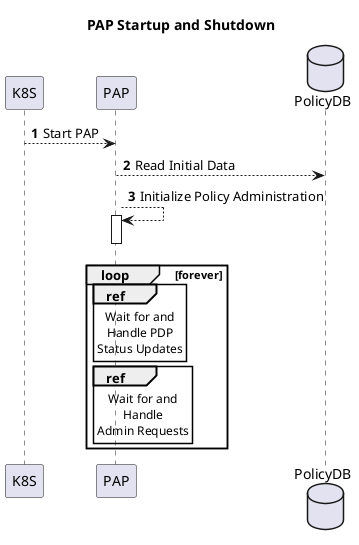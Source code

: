 @startuml

title PAP Startup and Shutdown

participant K8S
participant PAP
database PolicyDB

autonumber

K8S --> PAP : Start PAP

PAP --> PolicyDB : Read Initial Data
PAP --> PAP : Initialize Policy Administration

activate PAP
deactivate PAP

loop forever
  ref over PAP: Wait for and\nHandle PDP\nStatus Updates
  ref over PAP: Wait for and\nHandle\nAdmin Requests
end

@enduml